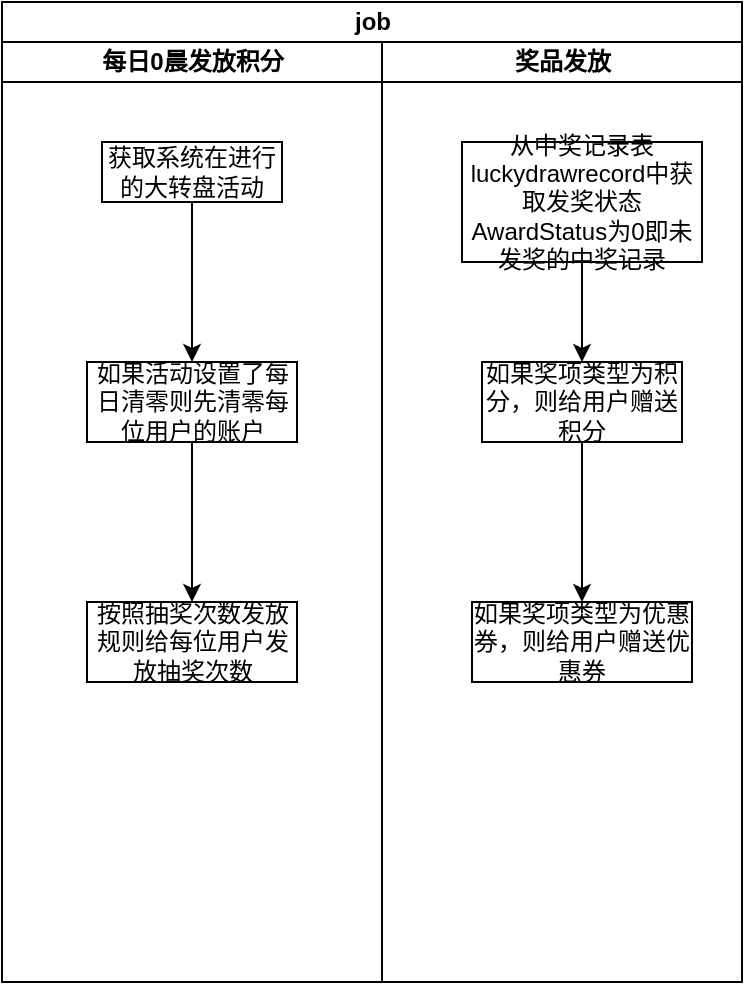 <mxfile version="12.4.2" type="github" pages="3">
  <diagram id="hpy9bZ58W7uLl9hxA-Dw" name="BigWheel-Job">
    <mxGraphModel dx="946" dy="570" grid="1" gridSize="10" guides="1" tooltips="1" connect="1" arrows="1" fold="1" page="1" pageScale="1" pageWidth="827" pageHeight="1169" math="0" shadow="0">
      <root>
        <mxCell id="0"/>
        <mxCell id="1" parent="0"/>
        <mxCell id="4gJD-GNuNSzeD2h8oJej-1" value="job" style="swimlane;html=1;childLayout=stackLayout;resizeParent=1;resizeParentMax=0;startSize=20;" parent="1" vertex="1">
          <mxGeometry x="100" y="70" width="370" height="490" as="geometry"/>
        </mxCell>
        <mxCell id="4gJD-GNuNSzeD2h8oJej-2" value="每日0晨发放积分" style="swimlane;html=1;startSize=20;" parent="4gJD-GNuNSzeD2h8oJej-1" vertex="1">
          <mxGeometry y="20" width="190" height="470" as="geometry"/>
        </mxCell>
        <mxCell id="4gJD-GNuNSzeD2h8oJej-8" value="" style="edgeStyle=orthogonalEdgeStyle;rounded=0;orthogonalLoop=1;jettySize=auto;html=1;" parent="4gJD-GNuNSzeD2h8oJej-2" source="4gJD-GNuNSzeD2h8oJej-6" target="4gJD-GNuNSzeD2h8oJej-7" edge="1">
          <mxGeometry relative="1" as="geometry"/>
        </mxCell>
        <mxCell id="4gJD-GNuNSzeD2h8oJej-6" value="获取系统在进行的大转盘活动" style="rounded=0;whiteSpace=wrap;html=1;" parent="4gJD-GNuNSzeD2h8oJej-2" vertex="1">
          <mxGeometry x="50" y="50" width="90" height="30" as="geometry"/>
        </mxCell>
        <mxCell id="4gJD-GNuNSzeD2h8oJej-10" value="" style="edgeStyle=orthogonalEdgeStyle;rounded=0;orthogonalLoop=1;jettySize=auto;html=1;" parent="4gJD-GNuNSzeD2h8oJej-2" source="4gJD-GNuNSzeD2h8oJej-7" target="4gJD-GNuNSzeD2h8oJej-9" edge="1">
          <mxGeometry relative="1" as="geometry"/>
        </mxCell>
        <mxCell id="4gJD-GNuNSzeD2h8oJej-7" value="如果活动设置了每日清零则先清零每位用户的账户" style="rounded=0;whiteSpace=wrap;html=1;" parent="4gJD-GNuNSzeD2h8oJej-2" vertex="1">
          <mxGeometry x="42.5" y="160" width="105" height="40" as="geometry"/>
        </mxCell>
        <mxCell id="4gJD-GNuNSzeD2h8oJej-9" value="&lt;span style=&quot;white-space: normal&quot;&gt;按照抽奖次数发放规则给每位用户发放抽奖次数&lt;/span&gt;" style="rounded=0;whiteSpace=wrap;html=1;" parent="4gJD-GNuNSzeD2h8oJej-2" vertex="1">
          <mxGeometry x="42.5" y="280" width="105" height="40" as="geometry"/>
        </mxCell>
        <mxCell id="4gJD-GNuNSzeD2h8oJej-3" value="奖品发放" style="swimlane;html=1;startSize=20;" parent="4gJD-GNuNSzeD2h8oJej-1" vertex="1">
          <mxGeometry x="190" y="20" width="180" height="470" as="geometry"/>
        </mxCell>
        <mxCell id="4gJD-GNuNSzeD2h8oJej-13" value="" style="edgeStyle=orthogonalEdgeStyle;rounded=0;orthogonalLoop=1;jettySize=auto;html=1;" parent="4gJD-GNuNSzeD2h8oJej-3" source="4gJD-GNuNSzeD2h8oJej-11" target="4gJD-GNuNSzeD2h8oJej-12" edge="1">
          <mxGeometry relative="1" as="geometry"/>
        </mxCell>
        <mxCell id="4gJD-GNuNSzeD2h8oJej-11" value="从中奖记录表luckydrawrecord中获取发奖状态AwardStatus为0即未发奖的中奖记录" style="rounded=0;whiteSpace=wrap;html=1;" parent="4gJD-GNuNSzeD2h8oJej-3" vertex="1">
          <mxGeometry x="40" y="50" width="120" height="60" as="geometry"/>
        </mxCell>
        <mxCell id="4gJD-GNuNSzeD2h8oJej-15" value="" style="edgeStyle=orthogonalEdgeStyle;rounded=0;orthogonalLoop=1;jettySize=auto;html=1;" parent="4gJD-GNuNSzeD2h8oJej-3" source="4gJD-GNuNSzeD2h8oJej-12" target="4gJD-GNuNSzeD2h8oJej-14" edge="1">
          <mxGeometry relative="1" as="geometry"/>
        </mxCell>
        <mxCell id="4gJD-GNuNSzeD2h8oJej-12" value="如果奖项类型为积分，则给用户赠送积分" style="rounded=0;whiteSpace=wrap;html=1;" parent="4gJD-GNuNSzeD2h8oJej-3" vertex="1">
          <mxGeometry x="50" y="160" width="100" height="40" as="geometry"/>
        </mxCell>
        <mxCell id="4gJD-GNuNSzeD2h8oJej-14" value="如果奖项类型为优惠券，则给用户赠送优惠券" style="rounded=0;whiteSpace=wrap;html=1;" parent="4gJD-GNuNSzeD2h8oJej-3" vertex="1">
          <mxGeometry x="45" y="280" width="110" height="40" as="geometry"/>
        </mxCell>
      </root>
    </mxGraphModel>
  </diagram>
  <diagram id="5AOF5QHrAvGV-4yW5uYb" name="BigWheel-抽奖">
    <mxGraphModel dx="946" dy="570" grid="1" gridSize="10" guides="1" tooltips="1" connect="1" arrows="1" fold="1" page="1" pageScale="1" pageWidth="827" pageHeight="1169" math="0" shadow="0">
      <root>
        <mxCell id="Jt7EDk8Jf0SjCcPzJfZv-0"/>
        <mxCell id="Jt7EDk8Jf0SjCcPzJfZv-1" parent="Jt7EDk8Jf0SjCcPzJfZv-0"/>
        <mxCell id="N66UEKQcvrAVynlwN7qd-0" value="Pool" style="swimlane;html=1;childLayout=stackLayout;resizeParent=1;resizeParentMax=0;startSize=20;" parent="Jt7EDk8Jf0SjCcPzJfZv-1" vertex="1">
          <mxGeometry x="200" y="70" width="280" height="1180" as="geometry"/>
        </mxCell>
        <mxCell id="N66UEKQcvrAVynlwN7qd-1" value="抽奖" style="swimlane;html=1;startSize=20;" parent="N66UEKQcvrAVynlwN7qd-0" vertex="1">
          <mxGeometry y="20" width="280" height="1160" as="geometry"/>
        </mxCell>
        <mxCell id="yVeMU9E1oosOEePWJoE1-13" value="" style="edgeStyle=orthogonalEdgeStyle;rounded=0;orthogonalLoop=1;jettySize=auto;html=1;" edge="1" parent="N66UEKQcvrAVynlwN7qd-1" source="16QB4iwVR4vW0TDglzFY-1" target="yVeMU9E1oosOEePWJoE1-0">
          <mxGeometry relative="1" as="geometry"/>
        </mxCell>
        <mxCell id="16QB4iwVR4vW0TDglzFY-1" value="根据编号查询大转盘活动" style="rounded=0;whiteSpace=wrap;html=1;" parent="N66UEKQcvrAVynlwN7qd-1" vertex="1">
          <mxGeometry x="85" y="220" width="120" height="50" as="geometry"/>
        </mxCell>
        <mxCell id="yVeMU9E1oosOEePWJoE1-19" value="" style="edgeStyle=orthogonalEdgeStyle;rounded=0;orthogonalLoop=1;jettySize=auto;html=1;" edge="1" parent="N66UEKQcvrAVynlwN7qd-1" source="yVeMU9E1oosOEePWJoE1-0" target="yVeMU9E1oosOEePWJoE1-18">
          <mxGeometry relative="1" as="geometry"/>
        </mxCell>
        <mxCell id="yVeMU9E1oosOEePWJoE1-0" value="查询当日奖品记录表&lt;br&gt;awardeachday" style="rounded=0;whiteSpace=wrap;html=1;" vertex="1" parent="N66UEKQcvrAVynlwN7qd-1">
          <mxGeometry x="85" y="340" width="120" height="50" as="geometry"/>
        </mxCell>
        <mxCell id="yVeMU9E1oosOEePWJoE1-17" value="" style="edgeStyle=orthogonalEdgeStyle;rounded=0;orthogonalLoop=1;jettySize=auto;html=1;" edge="1" parent="N66UEKQcvrAVynlwN7qd-1" source="yVeMU9E1oosOEePWJoE1-2" target="yVeMU9E1oosOEePWJoE1-6">
          <mxGeometry relative="1" as="geometry"/>
        </mxCell>
        <mxCell id="yVeMU9E1oosOEePWJoE1-2" value="根据每个奖项剩余计算得奖概率" style="rounded=0;whiteSpace=wrap;html=1;" vertex="1" parent="N66UEKQcvrAVynlwN7qd-1">
          <mxGeometry x="85" y="580" width="120" height="50" as="geometry"/>
        </mxCell>
        <mxCell id="yVeMU9E1oosOEePWJoE1-9" value="" style="edgeStyle=orthogonalEdgeStyle;rounded=0;orthogonalLoop=1;jettySize=auto;html=1;" edge="1" parent="N66UEKQcvrAVynlwN7qd-1" source="yVeMU9E1oosOEePWJoE1-6" target="yVeMU9E1oosOEePWJoE1-8">
          <mxGeometry relative="1" as="geometry"/>
        </mxCell>
        <mxCell id="yVeMU9E1oosOEePWJoE1-6" value="更新用户剩余抽奖次数" style="rounded=0;whiteSpace=wrap;html=1;" vertex="1" parent="N66UEKQcvrAVynlwN7qd-1">
          <mxGeometry x="85" y="710" width="120" height="50" as="geometry"/>
        </mxCell>
        <mxCell id="yVeMU9E1oosOEePWJoE1-11" value="" style="edgeStyle=orthogonalEdgeStyle;rounded=0;orthogonalLoop=1;jettySize=auto;html=1;" edge="1" parent="N66UEKQcvrAVynlwN7qd-1" source="yVeMU9E1oosOEePWJoE1-8" target="yVeMU9E1oosOEePWJoE1-10">
          <mxGeometry relative="1" as="geometry"/>
        </mxCell>
        <mxCell id="yVeMU9E1oosOEePWJoE1-8" value="抽奖" style="rounded=0;whiteSpace=wrap;html=1;" vertex="1" parent="N66UEKQcvrAVynlwN7qd-1">
          <mxGeometry x="85" y="840" width="120" height="50" as="geometry"/>
        </mxCell>
        <mxCell id="yVeMU9E1oosOEePWJoE1-10" value="如过未抽到【谢谢参与】，则更新当日奖品剩余记录表" style="rounded=0;whiteSpace=wrap;html=1;" vertex="1" parent="N66UEKQcvrAVynlwN7qd-1">
          <mxGeometry x="85" y="970" width="120" height="50" as="geometry"/>
        </mxCell>
        <mxCell id="yVeMU9E1oosOEePWJoE1-5" value="" style="edgeStyle=orthogonalEdgeStyle;rounded=0;orthogonalLoop=1;jettySize=auto;html=1;" edge="1" parent="N66UEKQcvrAVynlwN7qd-1" source="yVeMU9E1oosOEePWJoE1-4" target="16QB4iwVR4vW0TDglzFY-1">
          <mxGeometry relative="1" as="geometry"/>
        </mxCell>
        <mxCell id="yVeMU9E1oosOEePWJoE1-4" value="检查用户剩余抽奖次数" style="rhombus;whiteSpace=wrap;html=1;" vertex="1" parent="N66UEKQcvrAVynlwN7qd-1">
          <mxGeometry x="105" y="80" width="80" height="80" as="geometry"/>
        </mxCell>
        <mxCell id="yVeMU9E1oosOEePWJoE1-20" value="" style="edgeStyle=orthogonalEdgeStyle;rounded=0;orthogonalLoop=1;jettySize=auto;html=1;" edge="1" parent="N66UEKQcvrAVynlwN7qd-1" source="yVeMU9E1oosOEePWJoE1-18" target="yVeMU9E1oosOEePWJoE1-2">
          <mxGeometry relative="1" as="geometry"/>
        </mxCell>
        <mxCell id="yVeMU9E1oosOEePWJoE1-18" value="检查用户中奖次数限制，如达到上限，将中奖概率设置为0" style="rhombus;whiteSpace=wrap;html=1;" vertex="1" parent="N66UEKQcvrAVynlwN7qd-1">
          <mxGeometry x="105" y="450" width="80" height="80" as="geometry"/>
        </mxCell>
      </root>
    </mxGraphModel>
  </diagram>
  <diagram id="NovtTXWVXjk_tk5aumW9" name="BigWheel-创建">
    <mxGraphModel dx="946" dy="570" grid="1" gridSize="10" guides="1" tooltips="1" connect="1" arrows="1" fold="1" page="1" pageScale="1" pageWidth="827" pageHeight="1169" math="0" shadow="0">
      <root>
        <mxCell id="UGRrFTHjEDf2F1H0PXcp-0"/>
        <mxCell id="UGRrFTHjEDf2F1H0PXcp-1" parent="UGRrFTHjEDf2F1H0PXcp-0"/>
        <mxCell id="UGRrFTHjEDf2F1H0PXcp-2" value="Pool" style="swimlane;html=1;childLayout=stackLayout;resizeParent=1;resizeParentMax=0;startSize=20;" vertex="1" parent="UGRrFTHjEDf2F1H0PXcp-1">
          <mxGeometry x="300" y="70" width="230" height="490" as="geometry"/>
        </mxCell>
        <mxCell id="UGRrFTHjEDf2F1H0PXcp-3" value="创建" style="swimlane;html=1;startSize=20;" vertex="1" parent="UGRrFTHjEDf2F1H0PXcp-2">
          <mxGeometry y="20" width="230" height="470" as="geometry"/>
        </mxCell>
        <mxCell id="UGRrFTHjEDf2F1H0PXcp-10" value="" style="edgeStyle=orthogonalEdgeStyle;rounded=0;orthogonalLoop=1;jettySize=auto;html=1;" edge="1" parent="UGRrFTHjEDf2F1H0PXcp-3" source="UGRrFTHjEDf2F1H0PXcp-8" target="UGRrFTHjEDf2F1H0PXcp-9">
          <mxGeometry relative="1" as="geometry"/>
        </mxCell>
        <mxCell id="UGRrFTHjEDf2F1H0PXcp-8" value="创建大转盘主表" style="rounded=0;whiteSpace=wrap;html=1;" vertex="1" parent="UGRrFTHjEDf2F1H0PXcp-3">
          <mxGeometry x="55" y="60" width="120" height="60" as="geometry"/>
        </mxCell>
        <mxCell id="UGRrFTHjEDf2F1H0PXcp-9" value="计算每个奖项每天的奖品分配数，写入awardeachday&lt;br&gt;每日奖品记录表" style="rounded=0;whiteSpace=wrap;html=1;" vertex="1" parent="UGRrFTHjEDf2F1H0PXcp-3">
          <mxGeometry x="55" y="200" width="120" height="60" as="geometry"/>
        </mxCell>
      </root>
    </mxGraphModel>
  </diagram>
</mxfile>
